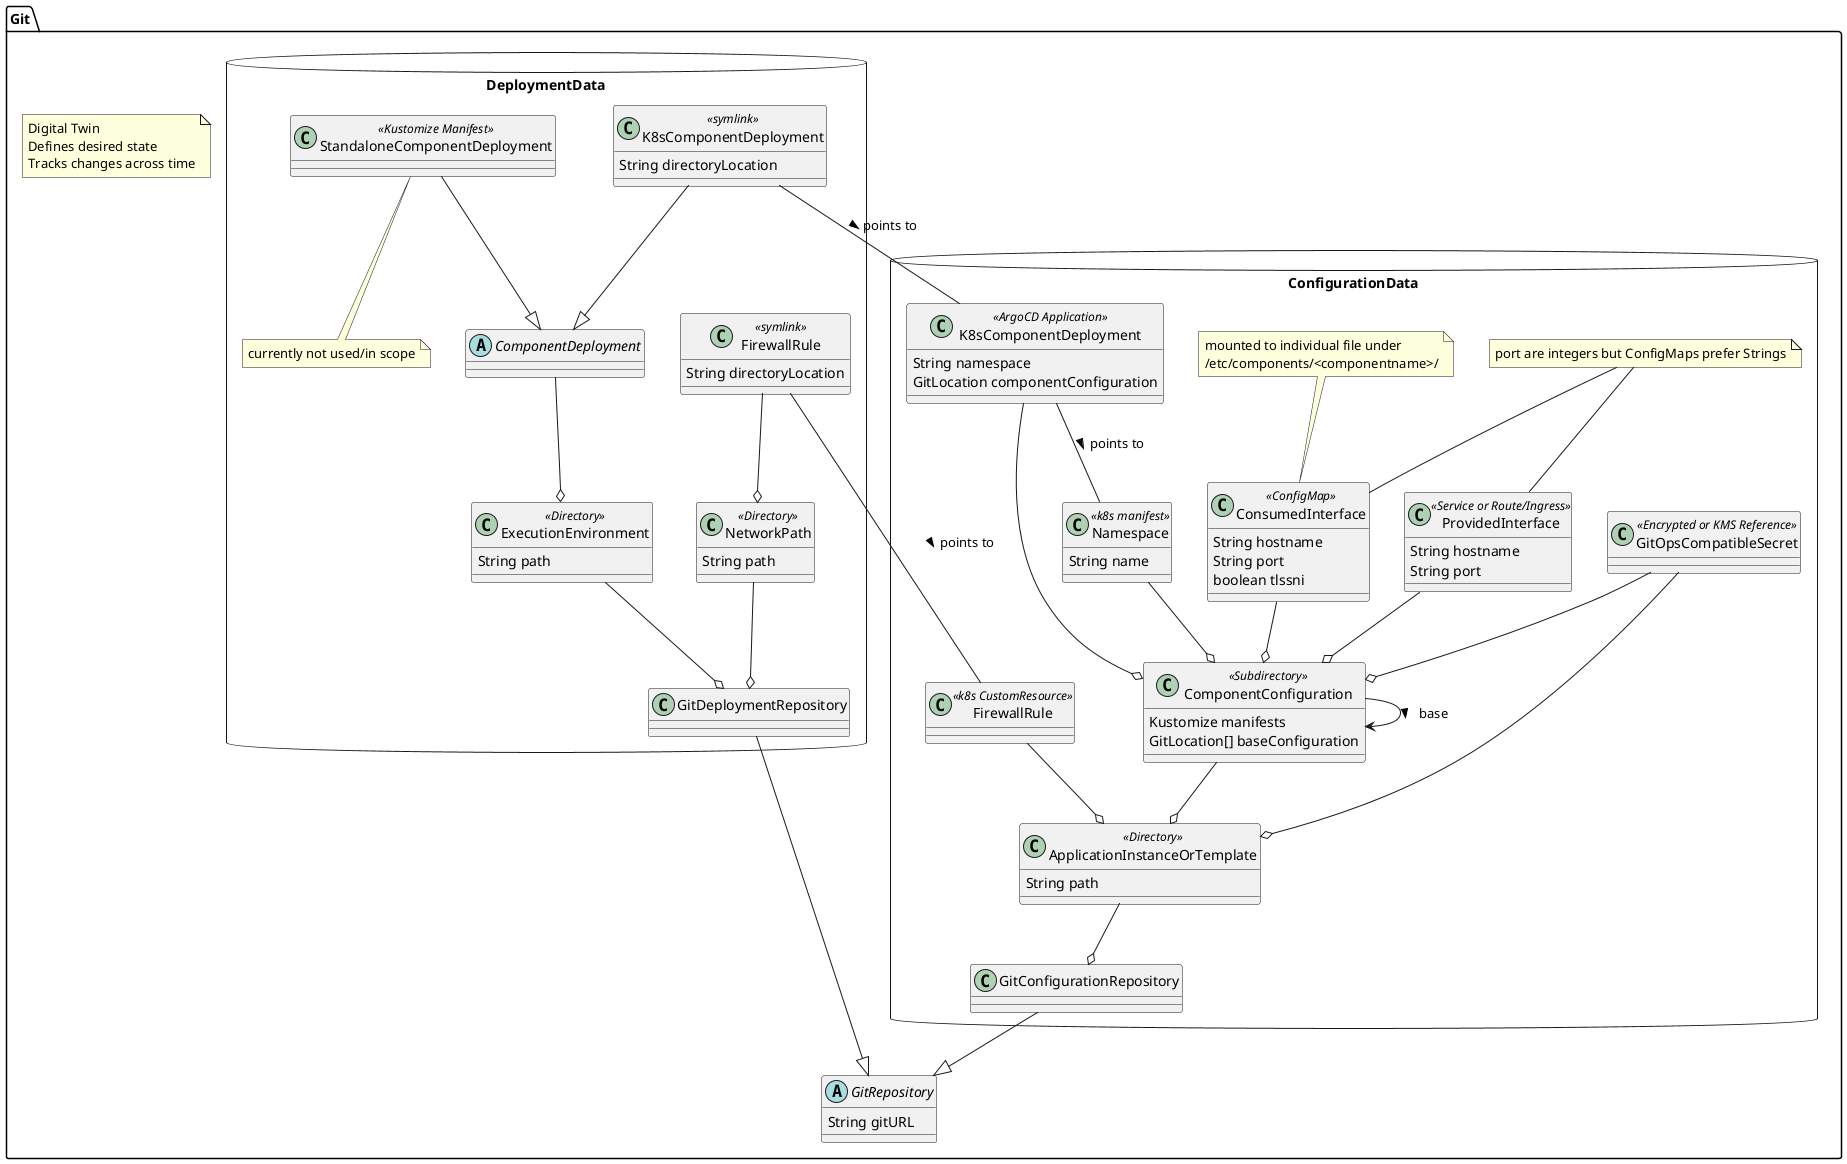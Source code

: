 @startuml
namespace Git {
    note "Digital Twin\nDefines desired state\nTracks changes across time" as notedigitaltwin
    'Git.ConfigurationData .up. notedigitaltwin
    'Git.DeploymentData .left. notedigitaltwin

    abstract class GitRepository
    GitRepository : String gitURL

    namespace DeploymentData <<Database>> {
        class K8sComponentDeployment <<symlink>>
        K8sComponentDeployment : String directoryLocation


        class StandaloneComponentDeployment <<Kustomize Manifest>>
        note bottom of StandaloneComponentDeployment: currently not used/in scope

        abstract class ComponentDeployment

        class FirewallRule <<symlink>>
        FirewallRule : String directoryLocation

        class ExecutionEnvironment <<Directory>>
        ExecutionEnvironment : String path

        class NetworkPath <<Directory>>
        NetworkPath : String path

        class GitDeploymentRepository

        K8sComponentDeployment --|> ComponentDeployment
        StandaloneComponentDeployment --|> ComponentDeployment

        ComponentDeployment --o ExecutionEnvironment 
        ExecutionEnvironment --o GitDeploymentRepository 

        FirewallRule --o NetworkPath
        NetworkPath --o GitDeploymentRepository
    } 

    namespace ConfigurationData <<Database>> {
        class ComponentConfiguration <<Subdirectory>>
        ComponentConfiguration : Kustomize manifests
        ComponentConfiguration : GitLocation[] baseConfiguration
        ComponentConfiguration --> ComponentConfiguration : base >

        class Namespace <<k8s manifest>>
        Namespace : String name

        class ProvidedInterface <<Service or Route/Ingress>>
        ProvidedInterface : String hostname
        ProvidedInterface : String port

        class ConsumedInterface <<ConfigMap>>
        ConsumedInterface : String hostname
        ConsumedInterface : String port
        ConsumedInterface : boolean tlssni

        note top of ConsumedInterface: mounted to individual file under\n/etc/components/<componentname>/
        note "port are integers but ConfigMaps prefer Strings" as noteintasstring
        noteintasstring -- ConsumedInterface 
        noteintasstring -- ProvidedInterface

        class GitOpsCompatibleSecret <<Encrypted or KMS Reference>>

        class K8sComponentDeployment <<ArgoCD Application>>
        K8sComponentDeployment : String namespace
        K8sComponentDeployment : GitLocation componentConfiguration

        class FirewallRule <<k8s CustomResource>>

        class ApplicationInstanceOrTemplate <<Directory>>
        ApplicationInstanceOrTemplate : String path

        class GitConfigurationRepository

        ComponentConfiguration --o ApplicationInstanceOrTemplate 
        FirewallRule --o ApplicationInstanceOrTemplate
        
        K8sComponentDeployment --o ComponentConfiguration 
        "Namespace" --o ComponentConfiguration
        GitOpsCompatibleSecret --o ComponentConfiguration 
        ProvidedInterface --o ComponentConfiguration
        ConsumedInterface --o ComponentConfiguration

        GitOpsCompatibleSecret --o ApplicationInstanceOrTemplate 
        ApplicationInstanceOrTemplate --o GitConfigurationRepository

        K8sComponentDeployment -- Namespace : points to >


'        note "these are deployment specific -\nshouldn't they be deployment data?" as notedeploymentspecific
'        notedeploymentspecific -- ConsumedInterface
'        notedeploymentspecific -- ProvidedInterface

    }

    Git.DeploymentData.GitDeploymentRepository --|> GitRepository 
    Git.ConfigurationData.GitConfigurationRepository --|> GitRepository
'    Git.DeploymentData.ComponentDeployment -- Git.ConfigurationData.ComponentConfiguration : points to >
    Git.DeploymentData.FirewallRule -- Git.ConfigurationData.FirewallRule : points to >

    Git.DeploymentData.K8sComponentDeployment -- Git.ConfigurationData.K8sComponentDeployment : points to >

}
@enduml
